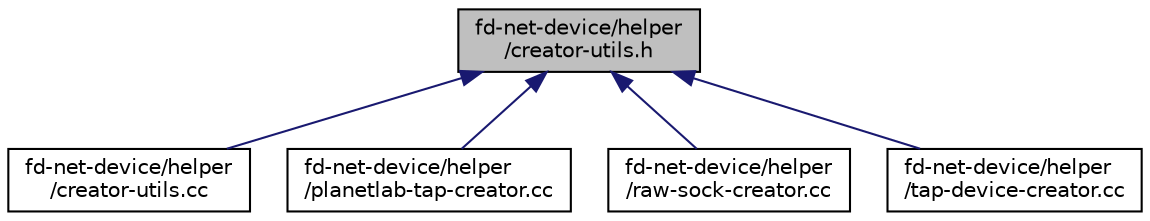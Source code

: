 digraph "fd-net-device/helper/creator-utils.h"
{
  edge [fontname="Helvetica",fontsize="10",labelfontname="Helvetica",labelfontsize="10"];
  node [fontname="Helvetica",fontsize="10",shape=record];
  Node1 [label="fd-net-device/helper\l/creator-utils.h",height=0.2,width=0.4,color="black", fillcolor="grey75", style="filled", fontcolor="black"];
  Node1 -> Node2 [dir="back",color="midnightblue",fontsize="10",style="solid"];
  Node2 [label="fd-net-device/helper\l/creator-utils.cc",height=0.2,width=0.4,color="black", fillcolor="white", style="filled",URL="$df/d03/creator-utils_8cc.html"];
  Node1 -> Node3 [dir="back",color="midnightblue",fontsize="10",style="solid"];
  Node3 [label="fd-net-device/helper\l/planetlab-tap-creator.cc",height=0.2,width=0.4,color="black", fillcolor="white", style="filled",URL="$d1/d75/planetlab-tap-creator_8cc.html"];
  Node1 -> Node4 [dir="back",color="midnightblue",fontsize="10",style="solid"];
  Node4 [label="fd-net-device/helper\l/raw-sock-creator.cc",height=0.2,width=0.4,color="black", fillcolor="white", style="filled",URL="$d2/d9b/raw-sock-creator_8cc.html"];
  Node1 -> Node5 [dir="back",color="midnightblue",fontsize="10",style="solid"];
  Node5 [label="fd-net-device/helper\l/tap-device-creator.cc",height=0.2,width=0.4,color="black", fillcolor="white", style="filled",URL="$d9/db5/tap-device-creator_8cc.html"];
}
